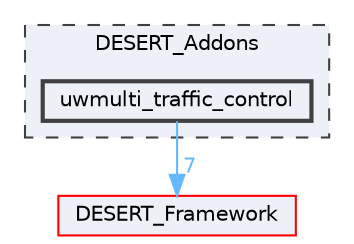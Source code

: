 digraph "uwmulti_traffic_control"
{
 // LATEX_PDF_SIZE
  bgcolor="transparent";
  edge [fontname=Helvetica,fontsize=10,labelfontname=Helvetica,labelfontsize=10];
  node [fontname=Helvetica,fontsize=10,shape=box,height=0.2,width=0.4];
  compound=true
  subgraph clusterdir_08adb9e4b94062c0b7143ffffbc6188b {
    graph [ bgcolor="#edf0f7", pencolor="grey25", label="DESERT_Addons", fontname=Helvetica,fontsize=10 style="filled,dashed", URL="dir_08adb9e4b94062c0b7143ffffbc6188b.html",tooltip=""]
  dir_73cf862e72efbe2132c5c683b7d84957 [label="uwmulti_traffic_control", fillcolor="#edf0f7", color="grey25", style="filled,bold", URL="dir_73cf862e72efbe2132c5c683b7d84957.html",tooltip=""];
  }
  dir_f005ed4eaea92841740b83a4e0617b95 [label="DESERT_Framework", fillcolor="#edf0f7", color="red", style="filled", URL="dir_f005ed4eaea92841740b83a4e0617b95.html",tooltip=""];
  dir_73cf862e72efbe2132c5c683b7d84957->dir_f005ed4eaea92841740b83a4e0617b95 [headlabel="7", labeldistance=1.5 headhref="dir_000070_000005.html" href="dir_000070_000005.html" color="steelblue1" fontcolor="steelblue1"];
}
